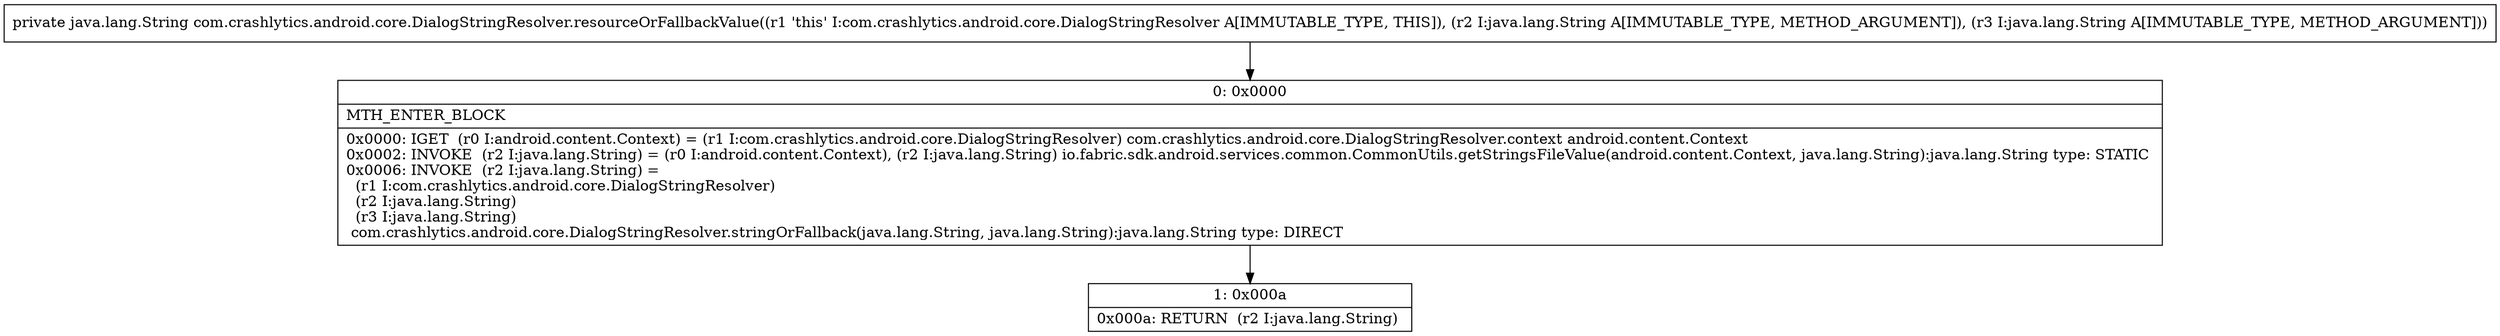 digraph "CFG forcom.crashlytics.android.core.DialogStringResolver.resourceOrFallbackValue(Ljava\/lang\/String;Ljava\/lang\/String;)Ljava\/lang\/String;" {
Node_0 [shape=record,label="{0\:\ 0x0000|MTH_ENTER_BLOCK\l|0x0000: IGET  (r0 I:android.content.Context) = (r1 I:com.crashlytics.android.core.DialogStringResolver) com.crashlytics.android.core.DialogStringResolver.context android.content.Context \l0x0002: INVOKE  (r2 I:java.lang.String) = (r0 I:android.content.Context), (r2 I:java.lang.String) io.fabric.sdk.android.services.common.CommonUtils.getStringsFileValue(android.content.Context, java.lang.String):java.lang.String type: STATIC \l0x0006: INVOKE  (r2 I:java.lang.String) = \l  (r1 I:com.crashlytics.android.core.DialogStringResolver)\l  (r2 I:java.lang.String)\l  (r3 I:java.lang.String)\l com.crashlytics.android.core.DialogStringResolver.stringOrFallback(java.lang.String, java.lang.String):java.lang.String type: DIRECT \l}"];
Node_1 [shape=record,label="{1\:\ 0x000a|0x000a: RETURN  (r2 I:java.lang.String) \l}"];
MethodNode[shape=record,label="{private java.lang.String com.crashlytics.android.core.DialogStringResolver.resourceOrFallbackValue((r1 'this' I:com.crashlytics.android.core.DialogStringResolver A[IMMUTABLE_TYPE, THIS]), (r2 I:java.lang.String A[IMMUTABLE_TYPE, METHOD_ARGUMENT]), (r3 I:java.lang.String A[IMMUTABLE_TYPE, METHOD_ARGUMENT])) }"];
MethodNode -> Node_0;
Node_0 -> Node_1;
}

